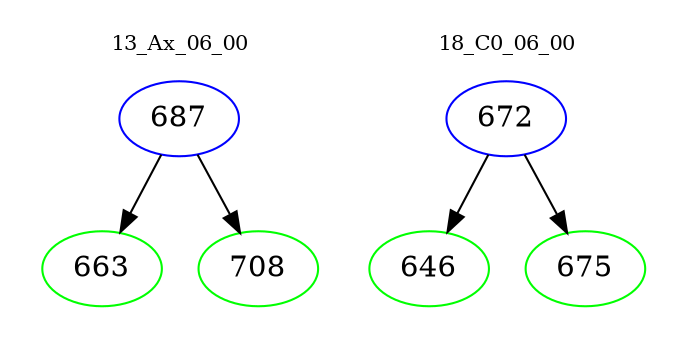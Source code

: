 digraph{
subgraph cluster_0 {
color = white
label = "13_Ax_06_00";
fontsize=10;
T0_687 [label="687", color="blue"]
T0_687 -> T0_663 [color="black"]
T0_663 [label="663", color="green"]
T0_687 -> T0_708 [color="black"]
T0_708 [label="708", color="green"]
}
subgraph cluster_1 {
color = white
label = "18_C0_06_00";
fontsize=10;
T1_672 [label="672", color="blue"]
T1_672 -> T1_646 [color="black"]
T1_646 [label="646", color="green"]
T1_672 -> T1_675 [color="black"]
T1_675 [label="675", color="green"]
}
}
